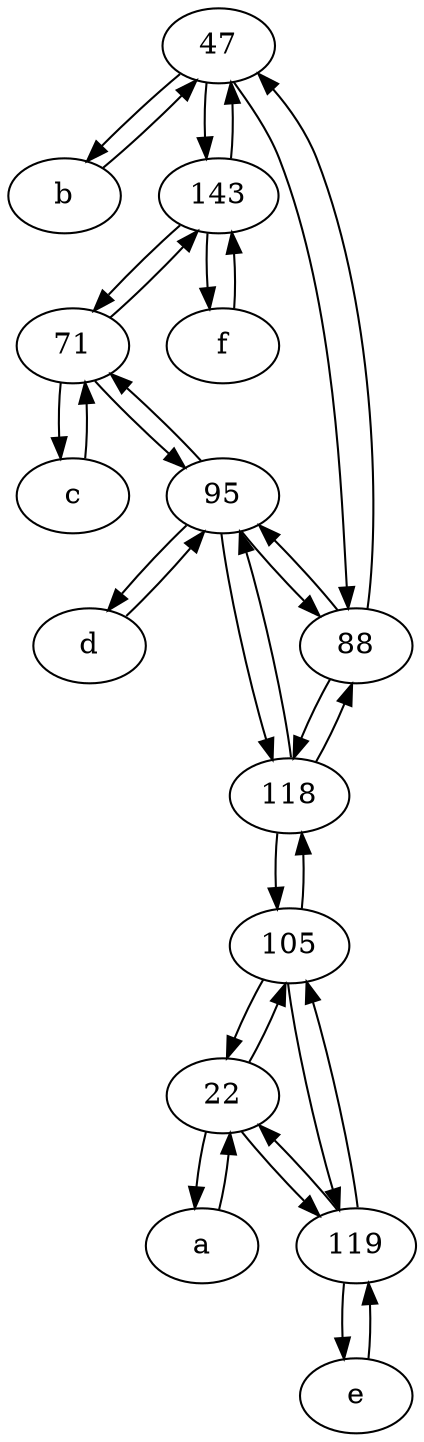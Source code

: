 digraph  {
	47;
	a [pos="40,10!"];
	e [pos="30,50!"];
	71;
	b [pos="50,20!"];
	22;
	c [pos="20,10!"];
	105;
	119;
	143;
	d [pos="20,30!"];
	95;
	118;
	f [pos="15,45!"];
	88;
	d -> 95;
	95 -> 71;
	71 -> 143;
	47 -> 88;
	118 -> 105;
	95 -> 88;
	143 -> 47;
	e -> 119;
	88 -> 118;
	b -> 47;
	119 -> e;
	95 -> 118;
	119 -> 105;
	71 -> c;
	22 -> 105;
	22 -> 119;
	105 -> 22;
	119 -> 22;
	118 -> 95;
	88 -> 95;
	143 -> f;
	88 -> 47;
	a -> 22;
	105 -> 118;
	f -> 143;
	71 -> 95;
	95 -> d;
	22 -> a;
	143 -> 71;
	c -> 71;
	47 -> 143;
	118 -> 88;
	47 -> b;
	105 -> 119;

	}